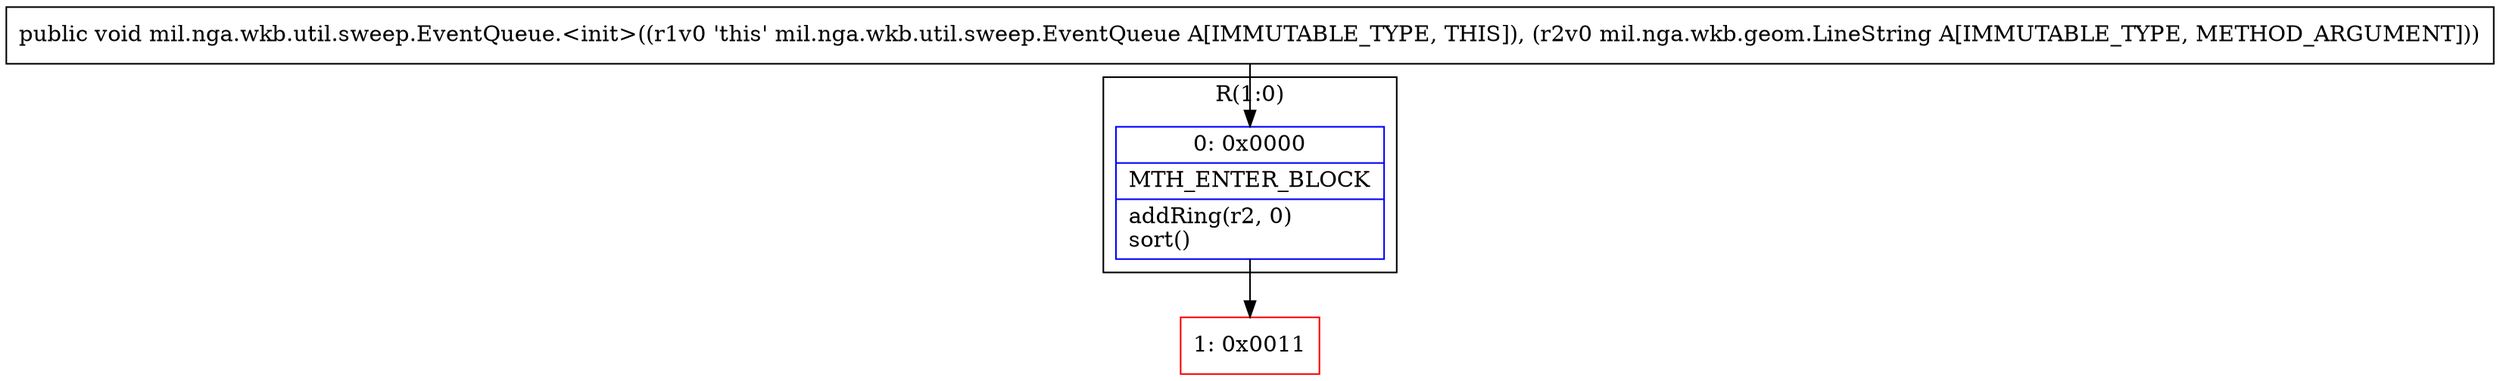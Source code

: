 digraph "CFG formil.nga.wkb.util.sweep.EventQueue.\<init\>(Lmil\/nga\/wkb\/geom\/LineString;)V" {
subgraph cluster_Region_2034539533 {
label = "R(1:0)";
node [shape=record,color=blue];
Node_0 [shape=record,label="{0\:\ 0x0000|MTH_ENTER_BLOCK\l|addRing(r2, 0)\lsort()\l}"];
}
Node_1 [shape=record,color=red,label="{1\:\ 0x0011}"];
MethodNode[shape=record,label="{public void mil.nga.wkb.util.sweep.EventQueue.\<init\>((r1v0 'this' mil.nga.wkb.util.sweep.EventQueue A[IMMUTABLE_TYPE, THIS]), (r2v0 mil.nga.wkb.geom.LineString A[IMMUTABLE_TYPE, METHOD_ARGUMENT])) }"];
MethodNode -> Node_0;
Node_0 -> Node_1;
}

